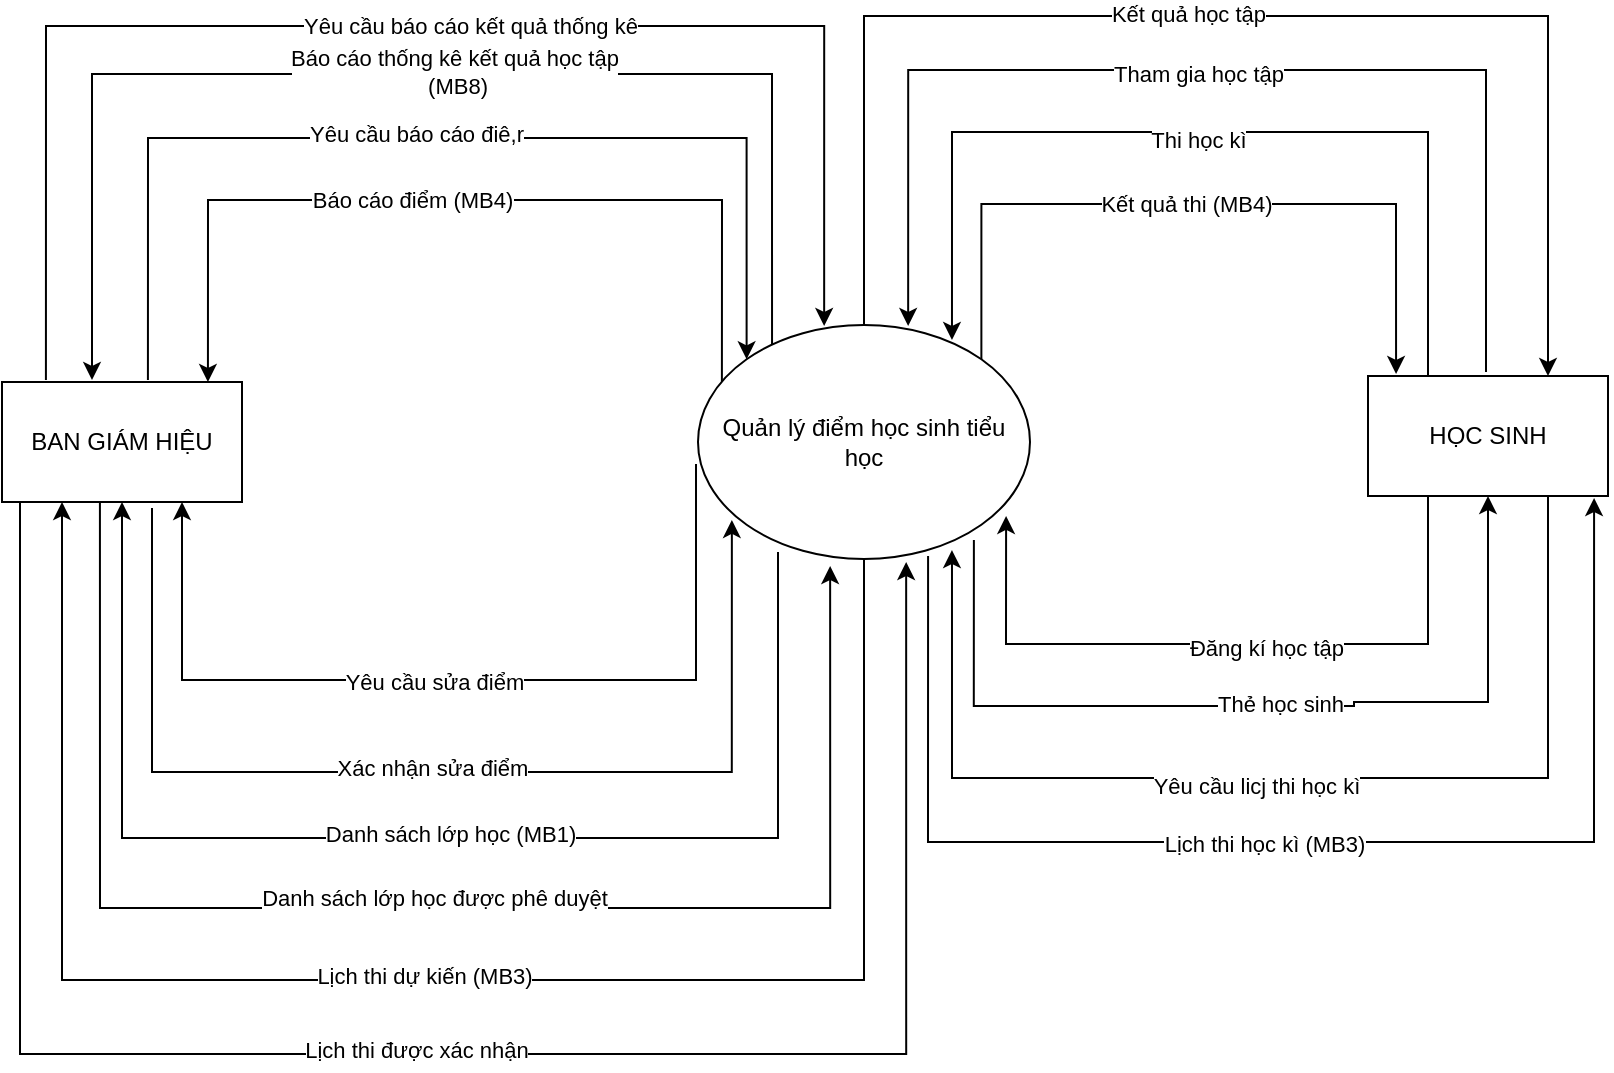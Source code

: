 <mxfile version="14.6.12" type="github">
  <diagram id="1vEWWUkTscpkUTFqP1_E" name="Page-1">
    <mxGraphModel dx="1383" dy="770" grid="0" gridSize="10" guides="1" tooltips="1" connect="1" arrows="1" fold="1" page="1" pageScale="1" pageWidth="850" pageHeight="1100" background="#ffffff" math="0" shadow="0">
      <root>
        <mxCell id="0" />
        <mxCell id="1" parent="0" />
        <mxCell id="oy_LNQQI-PK7_iyzJ05N-128" style="edgeStyle=orthogonalEdgeStyle;rounded=0;orthogonalLoop=1;jettySize=auto;html=1;entryX=0.5;entryY=1;entryDx=0;entryDy=0;exitX=0.831;exitY=0.919;exitDx=0;exitDy=0;exitPerimeter=0;" edge="1" parent="1" source="oy_LNQQI-PK7_iyzJ05N-176" target="oy_LNQQI-PK7_iyzJ05N-161">
          <mxGeometry relative="1" as="geometry">
            <mxPoint x="672" y="504.5" as="sourcePoint" />
            <Array as="points">
              <mxPoint x="541" y="505" />
              <mxPoint x="731" y="505" />
              <mxPoint x="731" y="503" />
              <mxPoint x="798" y="503" />
            </Array>
          </mxGeometry>
        </mxCell>
        <mxCell id="oy_LNQQI-PK7_iyzJ05N-129" value="Thẻ học sinh" style="edgeLabel;html=1;align=center;verticalAlign=middle;resizable=0;points=[];" vertex="1" connectable="0" parent="oy_LNQQI-PK7_iyzJ05N-128">
          <mxGeometry x="0.05" y="-1" relative="1" as="geometry">
            <mxPoint x="2" y="-2" as="offset" />
          </mxGeometry>
        </mxCell>
        <mxCell id="oy_LNQQI-PK7_iyzJ05N-130" style="edgeStyle=orthogonalEdgeStyle;rounded=0;orthogonalLoop=1;jettySize=auto;html=1;entryX=0.942;entryY=1.017;entryDx=0;entryDy=0;exitX=0.693;exitY=0.987;exitDx=0;exitDy=0;entryPerimeter=0;exitPerimeter=0;" edge="1" parent="1" source="oy_LNQQI-PK7_iyzJ05N-176" target="oy_LNQQI-PK7_iyzJ05N-161">
          <mxGeometry relative="1" as="geometry">
            <Array as="points">
              <mxPoint x="518" y="573" />
              <mxPoint x="851" y="573" />
            </Array>
            <mxPoint x="672" y="575.5" as="sourcePoint" />
          </mxGeometry>
        </mxCell>
        <mxCell id="oy_LNQQI-PK7_iyzJ05N-131" value="Lịch thi học kì (MB3)" style="edgeLabel;html=1;align=center;verticalAlign=middle;resizable=0;points=[];" vertex="1" connectable="0" parent="oy_LNQQI-PK7_iyzJ05N-130">
          <mxGeometry x="-0.137" y="-2" relative="1" as="geometry">
            <mxPoint x="31" y="-1" as="offset" />
          </mxGeometry>
        </mxCell>
        <mxCell id="oy_LNQQI-PK7_iyzJ05N-132" style="edgeStyle=orthogonalEdgeStyle;rounded=0;orthogonalLoop=1;jettySize=auto;html=1;entryX=0.75;entryY=0;entryDx=0;entryDy=0;exitX=0.5;exitY=0;exitDx=0;exitDy=0;" edge="1" parent="1" source="oy_LNQQI-PK7_iyzJ05N-176" target="oy_LNQQI-PK7_iyzJ05N-161">
          <mxGeometry relative="1" as="geometry">
            <Array as="points">
              <mxPoint x="486" y="160" />
              <mxPoint x="828" y="160" />
            </Array>
            <mxPoint x="421" y="241" as="sourcePoint" />
          </mxGeometry>
        </mxCell>
        <mxCell id="oy_LNQQI-PK7_iyzJ05N-133" value="Kết quả học tập" style="edgeLabel;html=1;align=center;verticalAlign=middle;resizable=0;points=[];" vertex="1" connectable="0" parent="oy_LNQQI-PK7_iyzJ05N-132">
          <mxGeometry x="-0.089" y="-1" relative="1" as="geometry">
            <mxPoint x="8" y="-2" as="offset" />
          </mxGeometry>
        </mxCell>
        <mxCell id="oy_LNQQI-PK7_iyzJ05N-134" style="edgeStyle=orthogonalEdgeStyle;rounded=0;orthogonalLoop=1;jettySize=auto;html=1;entryX=0.375;entryY=-0.017;entryDx=0;entryDy=0;labelPosition=center;verticalLabelPosition=middle;align=center;verticalAlign=middle;exitX=0.223;exitY=0.09;exitDx=0;exitDy=0;exitPerimeter=0;entryPerimeter=0;" edge="1" parent="1" target="oy_LNQQI-PK7_iyzJ05N-152" source="oy_LNQQI-PK7_iyzJ05N-176">
          <mxGeometry relative="1" as="geometry">
            <Array as="points">
              <mxPoint x="440" y="189" />
              <mxPoint x="100" y="189" />
            </Array>
            <mxPoint x="372.574" y="242.716" as="sourcePoint" />
          </mxGeometry>
        </mxCell>
        <mxCell id="oy_LNQQI-PK7_iyzJ05N-135" value="&lt;div align=&quot;right&quot;&gt;Báo cáo thống kê kết quả học tập&lt;br&gt;&lt;/div&gt;&amp;nbsp;(MB8)" style="edgeLabel;html=1;align=center;verticalAlign=middle;resizable=0;points=[];" vertex="1" connectable="0" parent="oy_LNQQI-PK7_iyzJ05N-134">
          <mxGeometry x="0.248" relative="1" as="geometry">
            <mxPoint x="97.68" y="-1" as="offset" />
          </mxGeometry>
        </mxCell>
        <mxCell id="oy_LNQQI-PK7_iyzJ05N-136" style="edgeStyle=orthogonalEdgeStyle;rounded=0;orthogonalLoop=1;jettySize=auto;html=1;entryX=0.75;entryY=1;entryDx=0;entryDy=0;align=right;exitX=-0.006;exitY=0.594;exitDx=0;exitDy=0;exitPerimeter=0;" edge="1" parent="1" source="oy_LNQQI-PK7_iyzJ05N-176" target="oy_LNQQI-PK7_iyzJ05N-152">
          <mxGeometry relative="1" as="geometry">
            <Array as="points">
              <mxPoint x="402" y="492" />
              <mxPoint x="145" y="492" />
            </Array>
            <mxPoint x="243.574" y="484.284" as="sourcePoint" />
          </mxGeometry>
        </mxCell>
        <mxCell id="oy_LNQQI-PK7_iyzJ05N-137" value="Yêu cầu sửa điểm" style="edgeLabel;html=1;align=center;verticalAlign=middle;resizable=0;points=[];" vertex="1" connectable="0" parent="oy_LNQQI-PK7_iyzJ05N-136">
          <mxGeometry x="0.17" y="-2" relative="1" as="geometry">
            <mxPoint x="26" y="3" as="offset" />
          </mxGeometry>
        </mxCell>
        <mxCell id="oy_LNQQI-PK7_iyzJ05N-138" style="edgeStyle=orthogonalEdgeStyle;rounded=0;orthogonalLoop=1;jettySize=auto;html=1;entryX=0.5;entryY=1;entryDx=0;entryDy=0;align=right;exitX=0.241;exitY=0.97;exitDx=0;exitDy=0;exitPerimeter=0;" edge="1" parent="1" source="oy_LNQQI-PK7_iyzJ05N-176" target="oy_LNQQI-PK7_iyzJ05N-152">
          <mxGeometry relative="1" as="geometry">
            <Array as="points">
              <mxPoint x="443" y="571" />
              <mxPoint x="115" y="571" />
            </Array>
            <mxPoint x="487" y="509" as="sourcePoint" />
            <mxPoint x="233" y="795" as="targetPoint" />
          </mxGeometry>
        </mxCell>
        <mxCell id="oy_LNQQI-PK7_iyzJ05N-139" value="Danh sách lớp học (MB1)" style="edgeLabel;html=1;align=center;verticalAlign=middle;resizable=0;points=[];" vertex="1" connectable="0" parent="oy_LNQQI-PK7_iyzJ05N-138">
          <mxGeometry x="-0.067" relative="1" as="geometry">
            <mxPoint x="-9" y="-2" as="offset" />
          </mxGeometry>
        </mxCell>
        <mxCell id="oy_LNQQI-PK7_iyzJ05N-140" style="edgeStyle=orthogonalEdgeStyle;rounded=0;orthogonalLoop=1;jettySize=auto;html=1;entryX=0.25;entryY=1;entryDx=0;entryDy=0;align=right;exitX=0.5;exitY=1;exitDx=0;exitDy=0;" edge="1" parent="1" source="oy_LNQQI-PK7_iyzJ05N-176" target="oy_LNQQI-PK7_iyzJ05N-152">
          <mxGeometry relative="1" as="geometry">
            <Array as="points">
              <mxPoint x="486" y="642" />
              <mxPoint x="85" y="642" />
            </Array>
            <mxPoint x="539" y="503.04" as="sourcePoint" />
            <mxPoint x="293" y="795" as="targetPoint" />
          </mxGeometry>
        </mxCell>
        <mxCell id="oy_LNQQI-PK7_iyzJ05N-141" value="Lịch thi dự kiến (MB3)" style="edgeLabel;html=1;align=center;verticalAlign=middle;resizable=0;points=[];" vertex="1" connectable="0" parent="oy_LNQQI-PK7_iyzJ05N-140">
          <mxGeometry x="0.111" y="-2" relative="1" as="geometry">
            <mxPoint x="42" as="offset" />
          </mxGeometry>
        </mxCell>
        <mxCell id="oy_LNQQI-PK7_iyzJ05N-142" style="edgeStyle=orthogonalEdgeStyle;orthogonalLoop=1;jettySize=auto;html=1;exitX=0.625;exitY=1.05;exitDx=0;exitDy=0;rounded=0;fontStyle=0;entryX=0.102;entryY=0.833;entryDx=0;entryDy=0;exitPerimeter=0;entryPerimeter=0;" edge="1" parent="1" source="oy_LNQQI-PK7_iyzJ05N-152" target="oy_LNQQI-PK7_iyzJ05N-176">
          <mxGeometry relative="1" as="geometry">
            <mxPoint x="286" y="496" as="targetPoint" />
            <Array as="points">
              <mxPoint x="130" y="538" />
              <mxPoint x="420" y="538" />
            </Array>
          </mxGeometry>
        </mxCell>
        <mxCell id="oy_LNQQI-PK7_iyzJ05N-143" value="Xác nhận sửa điểm" style="edgeLabel;html=1;align=center;verticalAlign=middle;resizable=0;points=[];" vertex="1" connectable="0" parent="oy_LNQQI-PK7_iyzJ05N-142">
          <mxGeometry x="-0.134" y="4" relative="1" as="geometry">
            <mxPoint x="34" y="2" as="offset" />
          </mxGeometry>
        </mxCell>
        <mxCell id="oy_LNQQI-PK7_iyzJ05N-144" style="edgeStyle=orthogonalEdgeStyle;rounded=0;orthogonalLoop=1;jettySize=auto;html=1;align=right;entryX=0.398;entryY=1.03;entryDx=0;entryDy=0;exitX=0.408;exitY=0.983;exitDx=0;exitDy=0;exitPerimeter=0;entryPerimeter=0;" edge="1" parent="1" source="oy_LNQQI-PK7_iyzJ05N-152" target="oy_LNQQI-PK7_iyzJ05N-176">
          <mxGeometry relative="1" as="geometry">
            <Array as="points">
              <mxPoint x="104" y="606" />
              <mxPoint x="469" y="606" />
            </Array>
            <mxPoint x="523.04" y="499.04" as="targetPoint" />
            <mxPoint x="107" y="455" as="sourcePoint" />
          </mxGeometry>
        </mxCell>
        <mxCell id="oy_LNQQI-PK7_iyzJ05N-145" value="Danh sách lớp học được phê duyệt" style="edgeLabel;html=1;align=center;verticalAlign=middle;resizable=0;points=[];" vertex="1" connectable="0" parent="oy_LNQQI-PK7_iyzJ05N-144">
          <mxGeometry x="-0.075" y="2" relative="1" as="geometry">
            <mxPoint x="28" y="-3" as="offset" />
          </mxGeometry>
        </mxCell>
        <mxCell id="oy_LNQQI-PK7_iyzJ05N-146" style="edgeStyle=orthogonalEdgeStyle;rounded=0;orthogonalLoop=1;jettySize=auto;html=1;exitX=0.075;exitY=1;exitDx=0;exitDy=0;align=right;entryX=0.627;entryY=1.013;entryDx=0;entryDy=0;entryPerimeter=0;exitPerimeter=0;" edge="1" parent="1" source="oy_LNQQI-PK7_iyzJ05N-152" target="oy_LNQQI-PK7_iyzJ05N-176">
          <mxGeometry relative="1" as="geometry">
            <Array as="points">
              <mxPoint x="64" y="679" />
              <mxPoint x="507" y="679" />
            </Array>
            <mxPoint x="562.04" y="507.04" as="targetPoint" />
            <mxPoint x="323" y="795" as="sourcePoint" />
          </mxGeometry>
        </mxCell>
        <mxCell id="oy_LNQQI-PK7_iyzJ05N-147" value="Lịch thi được xác nhận" style="edgeLabel;html=1;align=center;verticalAlign=middle;resizable=0;points=[];" vertex="1" connectable="0" parent="oy_LNQQI-PK7_iyzJ05N-146">
          <mxGeometry x="-0.079" relative="1" as="geometry">
            <mxPoint x="29" y="-2" as="offset" />
          </mxGeometry>
        </mxCell>
        <mxCell id="oy_LNQQI-PK7_iyzJ05N-148" style="edgeStyle=orthogonalEdgeStyle;rounded=0;orthogonalLoop=1;jettySize=auto;html=1;exitX=0.183;exitY=-0.017;exitDx=0;exitDy=0;entryX=0.38;entryY=0.004;entryDx=0;entryDy=0;entryPerimeter=0;exitPerimeter=0;" edge="1" parent="1" source="oy_LNQQI-PK7_iyzJ05N-152" target="oy_LNQQI-PK7_iyzJ05N-176">
          <mxGeometry relative="1" as="geometry">
            <Array as="points">
              <mxPoint x="77" y="165" />
              <mxPoint x="466" y="165" />
            </Array>
            <mxPoint x="394" y="235" as="targetPoint" />
          </mxGeometry>
        </mxCell>
        <mxCell id="oy_LNQQI-PK7_iyzJ05N-149" value="Yêu cầu báo cáo kết quả thống kê" style="edgeLabel;html=1;align=center;verticalAlign=middle;resizable=0;points=[];" vertex="1" connectable="0" parent="oy_LNQQI-PK7_iyzJ05N-148">
          <mxGeometry x="0.087" relative="1" as="geometry">
            <mxPoint as="offset" />
          </mxGeometry>
        </mxCell>
        <mxCell id="oy_LNQQI-PK7_iyzJ05N-150" style="edgeStyle=orthogonalEdgeStyle;rounded=0;orthogonalLoop=1;jettySize=auto;html=1;exitX=0.608;exitY=-0.017;exitDx=0;exitDy=0;entryX=0;entryY=0;entryDx=0;entryDy=0;exitPerimeter=0;" edge="1" parent="1" source="oy_LNQQI-PK7_iyzJ05N-152" target="oy_LNQQI-PK7_iyzJ05N-176">
          <mxGeometry relative="1" as="geometry">
            <Array as="points">
              <mxPoint x="128" y="221" />
              <mxPoint x="427" y="221" />
            </Array>
            <mxPoint x="228.4" y="471.2" as="targetPoint" />
          </mxGeometry>
        </mxCell>
        <mxCell id="oy_LNQQI-PK7_iyzJ05N-151" value="Yêu cầu báo cáo điê,r" style="edgeLabel;html=1;align=center;verticalAlign=middle;resizable=0;points=[];" vertex="1" connectable="0" parent="oy_LNQQI-PK7_iyzJ05N-150">
          <mxGeometry x="0.287" relative="1" as="geometry">
            <mxPoint x="-87" y="-2" as="offset" />
          </mxGeometry>
        </mxCell>
        <mxCell id="oy_LNQQI-PK7_iyzJ05N-152" value="BAN GIÁM HIỆU" style="rounded=0;whiteSpace=wrap;html=1;" vertex="1" parent="1">
          <mxGeometry x="55" y="343" width="120" height="60" as="geometry" />
        </mxCell>
        <mxCell id="oy_LNQQI-PK7_iyzJ05N-153" style="edgeStyle=orthogonalEdgeStyle;rounded=0;orthogonalLoop=1;jettySize=auto;html=1;exitX=0.25;exitY=1;exitDx=0;exitDy=0;entryX=0.928;entryY=0.816;entryDx=0;entryDy=0;entryPerimeter=0;" edge="1" parent="1" source="oy_LNQQI-PK7_iyzJ05N-161" target="oy_LNQQI-PK7_iyzJ05N-176">
          <mxGeometry relative="1" as="geometry">
            <Array as="points">
              <mxPoint x="768" y="474" />
              <mxPoint x="557" y="474" />
            </Array>
            <mxPoint x="596.426" y="492.284" as="targetPoint" />
          </mxGeometry>
        </mxCell>
        <mxCell id="oy_LNQQI-PK7_iyzJ05N-154" value="Đăng kí học tập" style="edgeLabel;html=1;align=center;verticalAlign=middle;resizable=0;points=[];" vertex="1" connectable="0" parent="oy_LNQQI-PK7_iyzJ05N-153">
          <mxGeometry x="-0.073" y="2" relative="1" as="geometry">
            <mxPoint x="7" as="offset" />
          </mxGeometry>
        </mxCell>
        <mxCell id="oy_LNQQI-PK7_iyzJ05N-155" style="edgeStyle=orthogonalEdgeStyle;rounded=0;orthogonalLoop=1;jettySize=auto;html=1;exitX=0.25;exitY=0;exitDx=0;exitDy=0;entryX=0.765;entryY=0.064;entryDx=0;entryDy=0;entryPerimeter=0;" edge="1" parent="1" source="oy_LNQQI-PK7_iyzJ05N-161" target="oy_LNQQI-PK7_iyzJ05N-176">
          <mxGeometry relative="1" as="geometry">
            <Array as="points">
              <mxPoint x="768" y="218" />
              <mxPoint x="530" y="218" />
            </Array>
            <mxPoint x="471.04" y="254.04" as="targetPoint" />
          </mxGeometry>
        </mxCell>
        <mxCell id="oy_LNQQI-PK7_iyzJ05N-156" value="Thi học kì" style="edgeLabel;html=1;align=center;verticalAlign=middle;resizable=0;points=[];" vertex="1" connectable="0" parent="oy_LNQQI-PK7_iyzJ05N-155">
          <mxGeometry x="0.328" y="2" relative="1" as="geometry">
            <mxPoint x="71" y="2" as="offset" />
          </mxGeometry>
        </mxCell>
        <mxCell id="oy_LNQQI-PK7_iyzJ05N-157" style="edgeStyle=orthogonalEdgeStyle;rounded=0;orthogonalLoop=1;jettySize=auto;html=1;exitX=0.75;exitY=1;exitDx=0;exitDy=0;entryX=0.765;entryY=0.962;entryDx=0;entryDy=0;entryPerimeter=0;" edge="1" parent="1" source="oy_LNQQI-PK7_iyzJ05N-161" target="oy_LNQQI-PK7_iyzJ05N-176">
          <mxGeometry relative="1" as="geometry">
            <Array as="points">
              <mxPoint x="828" y="541" />
              <mxPoint x="530" y="541" />
            </Array>
            <mxPoint x="676" y="541" as="targetPoint" />
          </mxGeometry>
        </mxCell>
        <mxCell id="oy_LNQQI-PK7_iyzJ05N-158" value="Yêu cầu licj thi học kì" style="edgeLabel;html=1;align=center;verticalAlign=middle;resizable=0;points=[];" vertex="1" connectable="0" parent="oy_LNQQI-PK7_iyzJ05N-157">
          <mxGeometry x="0.228" y="-2" relative="1" as="geometry">
            <mxPoint x="52" y="6" as="offset" />
          </mxGeometry>
        </mxCell>
        <mxCell id="oy_LNQQI-PK7_iyzJ05N-159" style="edgeStyle=orthogonalEdgeStyle;rounded=0;orthogonalLoop=1;jettySize=auto;html=1;startArrow=none;entryX=0.633;entryY=0.004;entryDx=0;entryDy=0;entryPerimeter=0;" edge="1" parent="1" target="oy_LNQQI-PK7_iyzJ05N-176">
          <mxGeometry relative="1" as="geometry">
            <mxPoint x="797" y="338" as="sourcePoint" />
            <Array as="points">
              <mxPoint x="797" y="187" />
              <mxPoint x="508" y="187" />
            </Array>
            <mxPoint x="440.44" y="234.2" as="targetPoint" />
          </mxGeometry>
        </mxCell>
        <mxCell id="oy_LNQQI-PK7_iyzJ05N-160" value="Tham gia học tập" style="edgeLabel;html=1;align=center;verticalAlign=middle;resizable=0;points=[];" vertex="1" connectable="0" parent="oy_LNQQI-PK7_iyzJ05N-159">
          <mxGeometry x="0.092" y="1" relative="1" as="geometry">
            <mxPoint x="15" y="1" as="offset" />
          </mxGeometry>
        </mxCell>
        <mxCell id="oy_LNQQI-PK7_iyzJ05N-161" value="HỌC SINH" style="rounded=0;whiteSpace=wrap;html=1;" vertex="1" parent="1">
          <mxGeometry x="738" y="340" width="120" height="60" as="geometry" />
        </mxCell>
        <mxCell id="oy_LNQQI-PK7_iyzJ05N-162" style="edgeStyle=orthogonalEdgeStyle;rounded=0;orthogonalLoop=1;jettySize=auto;html=1;exitX=1;exitY=0;exitDx=0;exitDy=0;entryX=0.117;entryY=-0.017;entryDx=0;entryDy=0;entryPerimeter=0;" edge="1" parent="1" source="oy_LNQQI-PK7_iyzJ05N-176" target="oy_LNQQI-PK7_iyzJ05N-161">
          <mxGeometry relative="1" as="geometry">
            <Array as="points">
              <mxPoint x="545" y="254" />
              <mxPoint x="752" y="254" />
            </Array>
            <mxPoint x="475" y="271" as="sourcePoint" />
          </mxGeometry>
        </mxCell>
        <mxCell id="oy_LNQQI-PK7_iyzJ05N-163" value="Kết quả thi (MB4)" style="edgeLabel;html=1;align=center;verticalAlign=middle;resizable=0;points=[];" vertex="1" connectable="0" parent="oy_LNQQI-PK7_iyzJ05N-162">
          <mxGeometry x="-0.399" relative="1" as="geometry">
            <mxPoint x="69" as="offset" />
          </mxGeometry>
        </mxCell>
        <mxCell id="oy_LNQQI-PK7_iyzJ05N-166" style="edgeStyle=orthogonalEdgeStyle;rounded=0;orthogonalLoop=1;jettySize=auto;html=1;exitX=0.072;exitY=0.244;exitDx=0;exitDy=0;entryX=0.858;entryY=0;entryDx=0;entryDy=0;exitPerimeter=0;entryPerimeter=0;" edge="1" parent="1" source="oy_LNQQI-PK7_iyzJ05N-176" target="oy_LNQQI-PK7_iyzJ05N-152">
          <mxGeometry relative="1" as="geometry">
            <Array as="points">
              <mxPoint x="415" y="252" />
              <mxPoint x="158" y="252" />
            </Array>
            <mxPoint x="243.574" y="484.284" as="sourcePoint" />
          </mxGeometry>
        </mxCell>
        <mxCell id="oy_LNQQI-PK7_iyzJ05N-167" value="Báo cáo điểm (MB4)" style="edgeLabel;html=1;align=center;verticalAlign=middle;resizable=0;points=[];" vertex="1" connectable="0" parent="oy_LNQQI-PK7_iyzJ05N-166">
          <mxGeometry x="-0.086" y="2" relative="1" as="geometry">
            <mxPoint x="-46" y="-2" as="offset" />
          </mxGeometry>
        </mxCell>
        <mxCell id="oy_LNQQI-PK7_iyzJ05N-176" value="Quản lý điểm học sinh tiểu học" style="ellipse;whiteSpace=wrap;html=1;" vertex="1" parent="1">
          <mxGeometry x="403" y="314.5" width="166" height="117" as="geometry" />
        </mxCell>
      </root>
    </mxGraphModel>
  </diagram>
</mxfile>
